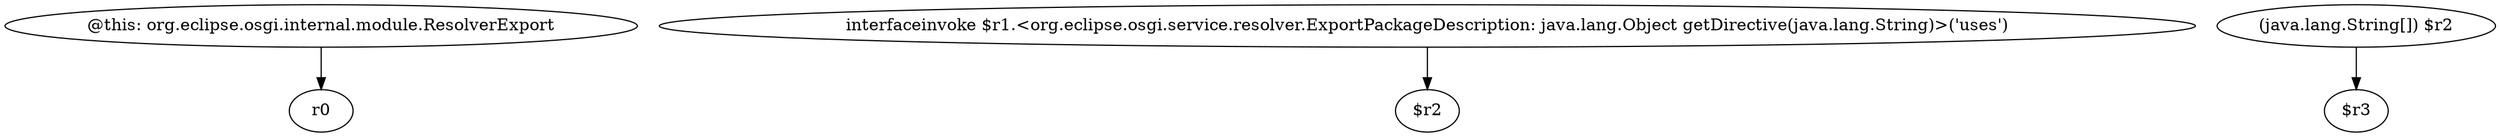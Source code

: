 digraph g {
0[label="@this: org.eclipse.osgi.internal.module.ResolverExport"]
1[label="r0"]
0->1[label=""]
2[label="interfaceinvoke $r1.<org.eclipse.osgi.service.resolver.ExportPackageDescription: java.lang.Object getDirective(java.lang.String)>('uses')"]
3[label="$r2"]
2->3[label=""]
4[label="(java.lang.String[]) $r2"]
5[label="$r3"]
4->5[label=""]
}